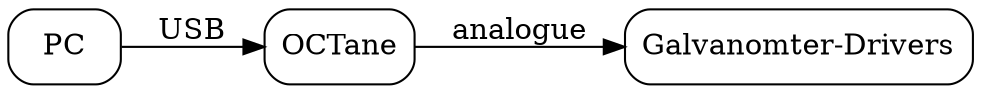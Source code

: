 digraph blocktane
{
	rankdir = LR;
	node[shape=record, style=rounded]

	GalvoD [label = "Galvanomter-Drivers"]

	PC -> OCTane [label = USB]
	OCTane -> GalvoD [label = "analogue"]


}